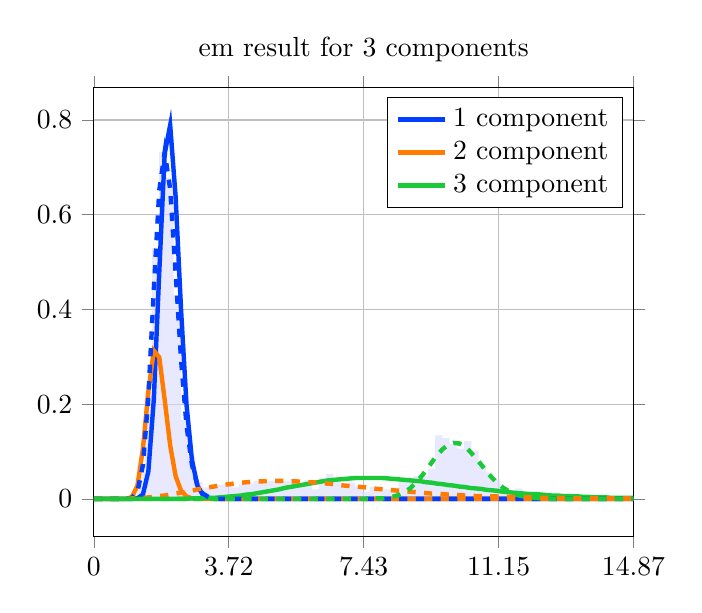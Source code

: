 \begin{tikzpicture}
\begin{axis}[title={em result for 3 components}, yticklabel style={/pgf/number format/fixed,
            /pgf/number format/precision=3}, grid={major}, yminorgrids={true}, tick align={outside}, xtick={0.0,3.717,7.434,11.151,14.868}, xmin={0.0}, xmax={14.868}, scaled y ticks={false}]
    \addplot[ybar interval, fill={blue!15}, forget plot, opacity={0.6}, draw={none}, bar width={5.0e-6}]
        table[row sep={\\}]
        {
            \\
            1.0  0.01  \\
            1.2  0.056  \\
            1.4  0.226  \\
            1.6  0.53  \\
            1.8  0.732  \\
            2.0  0.678  \\
            2.2  0.43  \\
            2.4  0.166  \\
            2.6  0.088  \\
            2.8  0.036  \\
            3.0  0.024  \\
            3.2  0.026  \\
            3.4  0.03  \\
            3.6  0.034  \\
            3.8  0.024  \\
            4.0  0.03  \\
            4.2  0.032  \\
            4.4  0.038  \\
            4.6  0.036  \\
            4.8  0.038  \\
            5.0  0.038  \\
            5.2  0.038  \\
            5.4  0.042  \\
            5.6  0.034  \\
            5.8  0.04  \\
            6.0  0.02  \\
            6.2  0.044  \\
            6.4  0.052  \\
            6.6  0.04  \\
            6.8  0.026  \\
            7.0  0.034  \\
            7.2  0.026  \\
            7.4  0.014  \\
            7.6  0.026  \\
            7.8  0.022  \\
            8.0  0.02  \\
            8.2  0.024  \\
            8.4  0.04  \\
            8.6  0.044  \\
            8.8  0.048  \\
            9.0  0.048  \\
            9.2  0.064  \\
            9.4  0.134  \\
            9.6  0.128  \\
            9.8  0.116  \\
            10.0  0.106  \\
            10.2  0.122  \\
            10.4  0.102  \\
            10.6  0.068  \\
            10.8  0.056  \\
            11.0  0.042  \\
            11.2  0.016  \\
            11.4  0.016  \\
            11.6  0.022  \\
            11.8  0.004  \\
            12.0  0.004  \\
            12.2  0.0  \\
            12.4  0.002  \\
            12.6  0.002  \\
            12.8  0.0  \\
            13.0  0.0  \\
            13.2  0.002  \\
            13.4  0.0  \\
            13.6  0.006  \\
            13.8  0.0  \\
            14.0  0.002  \\
            14.2  0.0  \\
            14.4  0.0  \\
            14.6  0.0  \\
            14.8  0.002  \\
            15.0  0.0  \\
        }
        ;
    \addplot[style={{ultra thick}}, color={rgb,1:red,0.008;green,0.243;blue,1.0}]
        table[row sep={\\}]
        {
            \\
            0.0  0.0  \\
            0.15  4.613e-43  \\
            0.3  1.362e-27  \\
            0.451  2.697e-19  \\
            0.601  6.18e-14  \\
            0.751  3.482e-10  \\
            0.901  1.883e-7  \\
            1.051  2.02e-5  \\
            1.201  0.001  \\
            1.352  0.009  \\
            1.502  0.058  \\
            1.652  0.21  \\
            1.802  0.478  \\
            1.952  0.729  \\
            2.103  0.789  \\
            2.253  0.638  \\
            2.403  0.399  \\
            2.553  0.199  \\
            2.703  0.082  \\
            2.853  0.028  \\
            3.004  0.008  \\
            3.154  0.002  \\
            3.304  0.0  \\
            3.454  9.083e-5  \\
            3.604  1.608e-5  \\
            3.755  2.578e-6  \\
            3.905  3.768e-7  \\
            4.055  5.059e-8  \\
            4.205  6.279e-9  \\
            4.355  7.241e-10  \\
            4.505  7.8e-11  \\
            4.656  7.882e-12  \\
            4.806  7.503e-13  \\
            4.956  6.753e-14  \\
            5.106  5.765e-15  \\
            5.256  4.683e-16  \\
            5.407  3.63e-17  \\
            5.557  2.692e-18  \\
            5.707  1.914e-19  \\
            5.857  1.308e-20  \\
            6.007  8.608e-22  \\
            6.157  5.465e-23  \\
            6.308  3.353e-24  \\
            6.458  1.991e-25  \\
            6.608  1.146e-26  \\
            6.758  6.406e-28  \\
            6.908  3.48e-29  \\
            7.059  1.84e-30  \\
            7.209  9.477e-32  \\
            7.359  4.762e-33  \\
            7.509  2.336e-34  \\
            7.659  1.12e-35  \\
            7.809  5.252e-37  \\
            7.96  2.411e-38  \\
            8.11  1.085e-39  \\
            8.26  4.784e-41  \\
            8.41  2.07e-42  \\
            8.56  8.797e-44  \\
            8.711  3.673e-45  \\
            8.861  1.507e-46  \\
            9.011  6.084e-48  \\
            9.161  2.417e-49  \\
            9.311  9.457e-51  \\
            9.461  3.645e-52  \\
            9.612  1.385e-53  \\
            9.762  5.186e-55  \\
            9.912  1.917e-56  \\
            10.062  6.99e-58  \\
            10.212  2.517e-59  \\
            10.363  8.949e-61  \\
            10.513  3.144e-62  \\
            10.663  1.092e-63  \\
            10.813  3.749e-65  \\
            10.963  1.273e-66  \\
            11.113  4.276e-68  \\
            11.264  1.421e-69  \\
            11.414  4.676e-71  \\
            11.564  1.523e-72  \\
            11.714  4.915e-74  \\
            11.864  1.571e-75  \\
            12.014  4.974e-77  \\
            12.165  1.561e-78  \\
            12.315  4.857e-80  \\
            12.465  1.498e-81  \\
            12.615  4.583e-83  \\
            12.765  1.391e-84  \\
            12.916  4.186e-86  \\
            13.066  1.25e-87  \\
            13.216  3.707e-89  \\
            13.366  1.091e-90  \\
            13.516  3.186e-92  \\
            13.666  9.241e-94  \\
            13.817  2.662e-95  \\
            13.967  7.616e-97  \\
            14.117  2.165e-98  \\
            14.267  6.113e-100  \\
            14.417  1.715e-101  \\
            14.568  4.782e-103  \\
            14.718  1.325e-104  \\
            14.868  3.651e-106  \\
        }
        ;
    \addlegendentry {1 component}
    \addplot[style={{ultra thick}}, color={rgb,1:red,1.0;green,0.486;blue,0.0}]
        table[row sep={\\}]
        {
            \\
            0.0  0.0  \\
            0.15  2.163e-30  \\
            0.3  9.231e-19  \\
            0.451  1.164e-12  \\
            0.601  7.989e-9  \\
            0.751  3.152e-6  \\
            0.901  0.0  \\
            1.051  0.004  \\
            1.201  0.028  \\
            1.352  0.106  \\
            1.502  0.227  \\
            1.652  0.313  \\
            1.802  0.299  \\
            1.952  0.209  \\
            2.103  0.113  \\
            2.253  0.048  \\
            2.403  0.017  \\
            2.553  0.005  \\
            2.703  0.001  \\
            2.853  0.0  \\
            3.004  5.617e-5  \\
            3.154  9.868e-6  \\
            3.304  1.568e-6  \\
            3.454  2.274e-7  \\
            3.604  3.032e-8  \\
            3.755  3.744e-9  \\
            3.905  4.307e-10  \\
            4.055  4.641e-11  \\
            4.205  4.705e-12  \\
            4.355  4.508e-13  \\
            4.505  4.098e-14  \\
            4.656  3.547e-15  \\
            4.806  2.931e-16  \\
            4.956  2.32e-17  \\
            5.106  1.763e-18  \\
            5.256  1.289e-19  \\
            5.407  9.095e-21  \\
            5.557  6.2e-22  \\
            5.707  4.092e-23  \\
            5.857  2.619e-24  \\
            6.007  1.628e-25  \\
            6.157  9.848e-27  \\
            6.308  5.801e-28  \\
            6.458  3.332e-29  \\
            6.608  1.869e-30  \\
            6.758  1.024e-31  \\
            6.908  5.494e-33  \\
            7.059  2.886e-34  \\
            7.209  1.485e-35  \\
            7.359  7.501e-37  \\
            7.509  3.719e-38  \\
            7.659  1.811e-39  \\
            7.809  8.673e-41  \\
            7.96  4.086e-42  \\
            8.11  1.895e-43  \\
            8.26  8.653e-45  \\
            8.41  3.894e-46  \\
            8.56  1.728e-47  \\
            8.711  7.566e-49  \\
            8.861  3.269e-50  \\
            9.011  1.394e-51  \\
            9.161  5.875e-53  \\
            9.311  2.446e-54  \\
            9.461  1.007e-55  \\
            9.612  4.099e-57  \\
            9.762  1.651e-58  \\
            9.912  6.578e-60  \\
            10.062  2.595e-61  \\
            10.212  1.013e-62  \\
            10.363  3.92e-64  \\
            10.513  1.503e-65  \\
            10.663  5.708e-67  \\
            10.813  2.149e-68  \\
            10.963  8.023e-70  \\
            11.113  2.97e-71  \\
            11.264  1.091e-72  \\
            11.414  3.975e-74  \\
            11.564  1.437e-75  \\
            11.714  5.158e-77  \\
            11.864  1.838e-78  \\
            12.014  6.501e-80  \\
            12.165  2.284e-81  \\
            12.315  7.971e-83  \\
            12.465  2.764e-84  \\
            12.615  9.52e-86  \\
            12.765  3.259e-87  \\
            12.916  1.109e-88  \\
            13.066  3.749e-90  \\
            13.216  1.261e-91  \\
            13.366  4.214e-93  \\
            13.516  1.401e-94  \\
            13.666  4.632e-96  \\
            13.817  1.523e-97  \\
            13.967  4.984e-99  \\
            14.117  1.622e-100  \\
            14.267  5.253e-102  \\
            14.417  1.693e-103  \\
            14.568  5.43e-105  \\
            14.718  1.733e-106  \\
            14.868  5.508e-108  \\
        }
        ;
    \addlegendentry {2 component}
    \addplot[style={{ultra thick}}, color={rgb,1:red,0.102;green,0.788;blue,0.22}]
        table[row sep={\\}]
        {
            \\
            0.0  0.0  \\
            0.15  9.971e-17  \\
            0.3  2.263e-13  \\
            0.451  1.891e-11  \\
            0.601  4.089e-10  \\
            0.751  4.216e-9  \\
            0.901  2.72e-8  \\
            1.051  1.27e-7  \\
            1.201  4.683e-7  \\
            1.352  1.441e-6  \\
            1.502  3.843e-6  \\
            1.652  9.135e-6  \\
            1.802  1.974e-5  \\
            1.952  3.938e-5  \\
            2.103  7.34e-5  \\
            2.253  0.0  \\
            2.403  0.0  \\
            2.553  0.0  \\
            2.703  0.001  \\
            2.853  0.001  \\
            3.004  0.001  \\
            3.154  0.002  \\
            3.304  0.002  \\
            3.454  0.003  \\
            3.604  0.004  \\
            3.755  0.005  \\
            3.905  0.006  \\
            4.055  0.007  \\
            4.205  0.009  \\
            4.355  0.01  \\
            4.505  0.012  \\
            4.656  0.014  \\
            4.806  0.016  \\
            4.956  0.018  \\
            5.106  0.02  \\
            5.256  0.023  \\
            5.407  0.025  \\
            5.557  0.027  \\
            5.707  0.029  \\
            5.857  0.031  \\
            6.007  0.033  \\
            6.157  0.035  \\
            6.308  0.037  \\
            6.458  0.039  \\
            6.608  0.04  \\
            6.758  0.041  \\
            6.908  0.042  \\
            7.059  0.043  \\
            7.209  0.044  \\
            7.359  0.044  \\
            7.509  0.044  \\
            7.659  0.044  \\
            7.809  0.044  \\
            7.96  0.044  \\
            8.11  0.043  \\
            8.26  0.042  \\
            8.41  0.041  \\
            8.56  0.04  \\
            8.711  0.039  \\
            8.861  0.038  \\
            9.011  0.037  \\
            9.161  0.035  \\
            9.311  0.034  \\
            9.461  0.032  \\
            9.612  0.031  \\
            9.762  0.029  \\
            9.912  0.028  \\
            10.062  0.026  \\
            10.212  0.025  \\
            10.363  0.023  \\
            10.513  0.022  \\
            10.663  0.021  \\
            10.813  0.019  \\
            10.963  0.018  \\
            11.113  0.017  \\
            11.264  0.015  \\
            11.414  0.014  \\
            11.564  0.013  \\
            11.714  0.012  \\
            11.864  0.011  \\
            12.014  0.01  \\
            12.165  0.01  \\
            12.315  0.009  \\
            12.465  0.008  \\
            12.615  0.007  \\
            12.765  0.007  \\
            12.916  0.006  \\
            13.066  0.006  \\
            13.216  0.005  \\
            13.366  0.005  \\
            13.516  0.004  \\
            13.666  0.004  \\
            13.817  0.003  \\
            13.967  0.003  \\
            14.117  0.003  \\
            14.267  0.002  \\
            14.417  0.002  \\
            14.568  0.002  \\
            14.718  0.002  \\
            14.868  0.002  \\
        }
        ;
    \addlegendentry {3 component}
    \addplot[style={{ultra thick, dashed}}, color={rgb,1:red,0.008;green,0.243;blue,1.0}]
        table[row sep={\\}]
        {
            \\
            0.0  0.0  \\
            0.15  1.187e-28  \\
            0.3  3.238e-18  \\
            0.451  1.184e-12  \\
            0.601  4.38e-9  \\
            0.751  1.308e-6  \\
            0.901  7.945e-5  \\
            1.051  0.002  \\
            1.201  0.015  \\
            1.352  0.071  \\
            1.502  0.216  \\
            1.652  0.441  \\
            1.802  0.651  \\
            1.952  0.732  \\
            2.103  0.654  \\
            2.253  0.478  \\
            2.403  0.294  \\
            2.553  0.155  \\
            2.703  0.072  \\
            2.853  0.029  \\
            3.004  0.011  \\
            3.154  0.004  \\
            3.304  0.001  \\
            3.454  0.0  \\
            3.604  7.947e-5  \\
            3.755  1.937e-5  \\
            3.905  4.436e-6  \\
            4.055  9.59e-7  \\
            4.205  1.965e-7  \\
            4.355  3.83e-8  \\
            4.505  7.128e-9  \\
            4.656  1.27e-9  \\
            4.806  2.174e-10  \\
            4.956  3.58e-11  \\
            5.106  5.69e-12  \\
            5.256  8.742e-13  \\
            5.407  1.301e-13  \\
            5.557  1.879e-14  \\
            5.707  2.637e-15  \\
            5.857  3.603e-16  \\
            6.007  4.798e-17  \\
            6.157  6.234e-18  \\
            6.308  7.916e-19  \\
            6.458  9.83e-20  \\
            6.608  1.195e-20  \\
            6.758  1.425e-21  \\
            6.908  1.665e-22  \\
            7.059  1.911e-23  \\
            7.209  2.155e-24  \\
            7.359  2.389e-25  \\
            7.509  2.606e-26  \\
            7.659  2.798e-27  \\
            7.809  2.96e-28  \\
            7.96  3.087e-29  \\
            8.11  3.174e-30  \\
            8.26  3.221e-31  \\
            8.41  3.226e-32  \\
            8.56  3.192e-33  \\
            8.711  3.12e-34  \\
            8.861  3.015e-35  \\
            9.011  2.88e-36  \\
            9.161  2.722e-37  \\
            9.311  2.546e-38  \\
            9.461  2.357e-39  \\
            9.612  2.161e-40  \\
            9.762  1.963e-41  \\
            9.912  1.766e-42  \\
            10.062  1.575e-43  \\
            10.212  1.392e-44  \\
            10.363  1.22e-45  \\
            10.513  1.061e-46  \\
            10.663  9.153e-48  \\
            10.813  7.835e-49  \\
            10.963  6.656e-50  \\
            11.113  5.613e-51  \\
            11.264  4.7e-52  \\
            11.414  3.908e-53  \\
            11.564  3.228e-54  \\
            11.714  2.648e-55  \\
            11.864  2.159e-56  \\
            12.014  1.749e-57  \\
            12.165  1.409e-58  \\
            12.315  1.128e-59  \\
            12.465  8.976e-61  \\
            12.615  7.103e-62  \\
            12.765  5.59e-63  \\
            12.916  4.376e-64  \\
            13.066  3.408e-65  \\
            13.216  2.64e-66  \\
            13.366  2.035e-67  \\
            13.516  1.561e-68  \\
            13.666  1.191e-69  \\
            13.817  9.05e-71  \\
            13.967  6.844e-72  \\
            14.117  5.152e-73  \\
            14.267  3.862e-74  \\
            14.417  2.882e-75  \\
            14.568  2.142e-76  \\
            14.718  1.585e-77  \\
            14.868  1.168e-78  \\
        }
        ;
    \addplot[style={{ultra thick, dashed}}, color={rgb,1:red,1.0;green,0.486;blue,0.0}]
        table[row sep={\\}]
        {
            \\
            0.0  0.0  \\
            0.15  1.181e-7  \\
            0.3  3.253e-6  \\
            0.451  2.126e-5  \\
            0.601  7.708e-5  \\
            0.751  0.0  \\
            0.901  0.0  \\
            1.051  0.001  \\
            1.201  0.001  \\
            1.352  0.002  \\
            1.502  0.003  \\
            1.652  0.004  \\
            1.802  0.006  \\
            1.952  0.007  \\
            2.103  0.009  \\
            2.253  0.011  \\
            2.403  0.013  \\
            2.553  0.015  \\
            2.703  0.017  \\
            2.853  0.02  \\
            3.004  0.022  \\
            3.154  0.024  \\
            3.304  0.026  \\
            3.454  0.028  \\
            3.604  0.03  \\
            3.755  0.031  \\
            3.905  0.033  \\
            4.055  0.034  \\
            4.205  0.035  \\
            4.355  0.036  \\
            4.505  0.037  \\
            4.656  0.037  \\
            4.806  0.038  \\
            4.956  0.038  \\
            5.106  0.038  \\
            5.256  0.038  \\
            5.407  0.037  \\
            5.557  0.037  \\
            5.707  0.036  \\
            5.857  0.035  \\
            6.007  0.035  \\
            6.157  0.034  \\
            6.308  0.033  \\
            6.458  0.032  \\
            6.608  0.031  \\
            6.758  0.029  \\
            6.908  0.028  \\
            7.059  0.027  \\
            7.209  0.026  \\
            7.359  0.025  \\
            7.509  0.024  \\
            7.659  0.022  \\
            7.809  0.021  \\
            7.96  0.02  \\
            8.11  0.019  \\
            8.26  0.018  \\
            8.41  0.017  \\
            8.56  0.016  \\
            8.711  0.015  \\
            8.861  0.014  \\
            9.011  0.013  \\
            9.161  0.012  \\
            9.311  0.011  \\
            9.461  0.011  \\
            9.612  0.01  \\
            9.762  0.009  \\
            9.912  0.009  \\
            10.062  0.008  \\
            10.212  0.007  \\
            10.363  0.007  \\
            10.513  0.006  \\
            10.663  0.006  \\
            10.813  0.005  \\
            10.963  0.005  \\
            11.113  0.005  \\
            11.264  0.004  \\
            11.414  0.004  \\
            11.564  0.004  \\
            11.714  0.003  \\
            11.864  0.003  \\
            12.014  0.003  \\
            12.165  0.002  \\
            12.315  0.002  \\
            12.465  0.002  \\
            12.615  0.002  \\
            12.765  0.002  \\
            12.916  0.002  \\
            13.066  0.001  \\
            13.216  0.001  \\
            13.366  0.001  \\
            13.516  0.001  \\
            13.666  0.001  \\
            13.817  0.001  \\
            13.967  0.001  \\
            14.117  0.001  \\
            14.267  0.001  \\
            14.417  0.001  \\
            14.568  0.001  \\
            14.718  0.001  \\
            14.868  0.0  \\
        }
        ;
    \addplot[style={{ultra thick, dashed}}, color={rgb,1:red,0.102;green,0.788;blue,0.22}]
        table[row sep={\\}]
        {
            \\
            0.0  0.0  \\
            0.15  5.943e-279  \\
            0.3  2.369e-220  \\
            0.451  1.295e-186  \\
            0.601  4.684e-163  \\
            0.751  4.48e-145  \\
            0.901  1.27e-130  \\
            1.051  1.324e-118  \\
            1.201  2.279e-108  \\
            1.352  1.709e-99  \\
            1.502  1.081e-91  \\
            1.652  9.26e-85  \\
            1.802  1.521e-78  \\
            1.952  6.241e-73  \\
            2.103  7.863e-68  \\
            2.253  3.579e-63  \\
            2.403  6.715e-59  \\
            2.553  5.782e-55  \\
            2.703  2.497e-51  \\
            2.853  5.831e-48  \\
            3.004  7.84e-45  \\
            3.154  6.405e-42  \\
            3.304  3.331e-39  \\
            3.454  1.148e-36  \\
            3.604  2.714e-34  \\
            3.755  4.541e-32  \\
            3.905  5.525e-30  \\
            4.055  5.007e-28  \\
            4.205  3.453e-26  \\
            4.355  1.847e-24  \\
            4.505  7.797e-23  \\
            4.656  2.638e-21  \\
            4.806  7.256e-20  \\
            4.956  1.643e-18  \\
            5.106  3.099e-17  \\
            5.256  4.921e-16  \\
            5.407  6.641e-15  \\
            5.557  7.686e-14  \\
            5.707  7.692e-13  \\
            5.857  6.707e-12  \\
            6.007  5.13e-11  \\
            6.157  3.465e-10  \\
            6.308  2.079e-9  \\
            6.458  1.114e-8  \\
            6.608  5.364e-8  \\
            6.758  2.329e-7  \\
            6.908  9.168e-7  \\
            7.059  3.285e-6  \\
            7.209  1.075e-5  \\
            7.359  3.229e-5  \\
            7.509  8.926e-5  \\
            7.659  0.0  \\
            7.809  0.001  \\
            7.96  0.001  \\
            8.11  0.002  \\
            8.26  0.005  \\
            8.41  0.008  \\
            8.56  0.014  \\
            8.711  0.022  \\
            8.861  0.033  \\
            9.011  0.046  \\
            9.161  0.061  \\
            9.311  0.077  \\
            9.461  0.093  \\
            9.612  0.105  \\
            9.762  0.114  \\
            9.912  0.118  \\
            10.062  0.117  \\
            10.212  0.111  \\
            10.363  0.1  \\
            10.513  0.087  \\
            10.663  0.073  \\
            10.813  0.058  \\
            10.963  0.045  \\
            11.113  0.034  \\
            11.264  0.024  \\
            11.414  0.017  \\
            11.564  0.011  \\
            11.714  0.007  \\
            11.864  0.005  \\
            12.014  0.003  \\
            12.165  0.002  \\
            12.315  0.001  \\
            12.465  0.001  \\
            12.615  0.0  \\
            12.765  0.0  \\
            12.916  7.251e-5  \\
            13.066  3.59e-5  \\
            13.216  1.731e-5  \\
            13.366  8.136e-6  \\
            13.516  3.729e-6  \\
            13.666  1.668e-6  \\
            13.817  7.281e-7  \\
            13.967  3.105e-7  \\
            14.117  1.294e-7  \\
            14.267  5.273e-8  \\
            14.417  2.102e-8  \\
            14.568  8.198e-9  \\
            14.718  3.131e-9  \\
            14.868  1.171e-9  \\
        }
        ;
\end{axis}
\end{tikzpicture}
